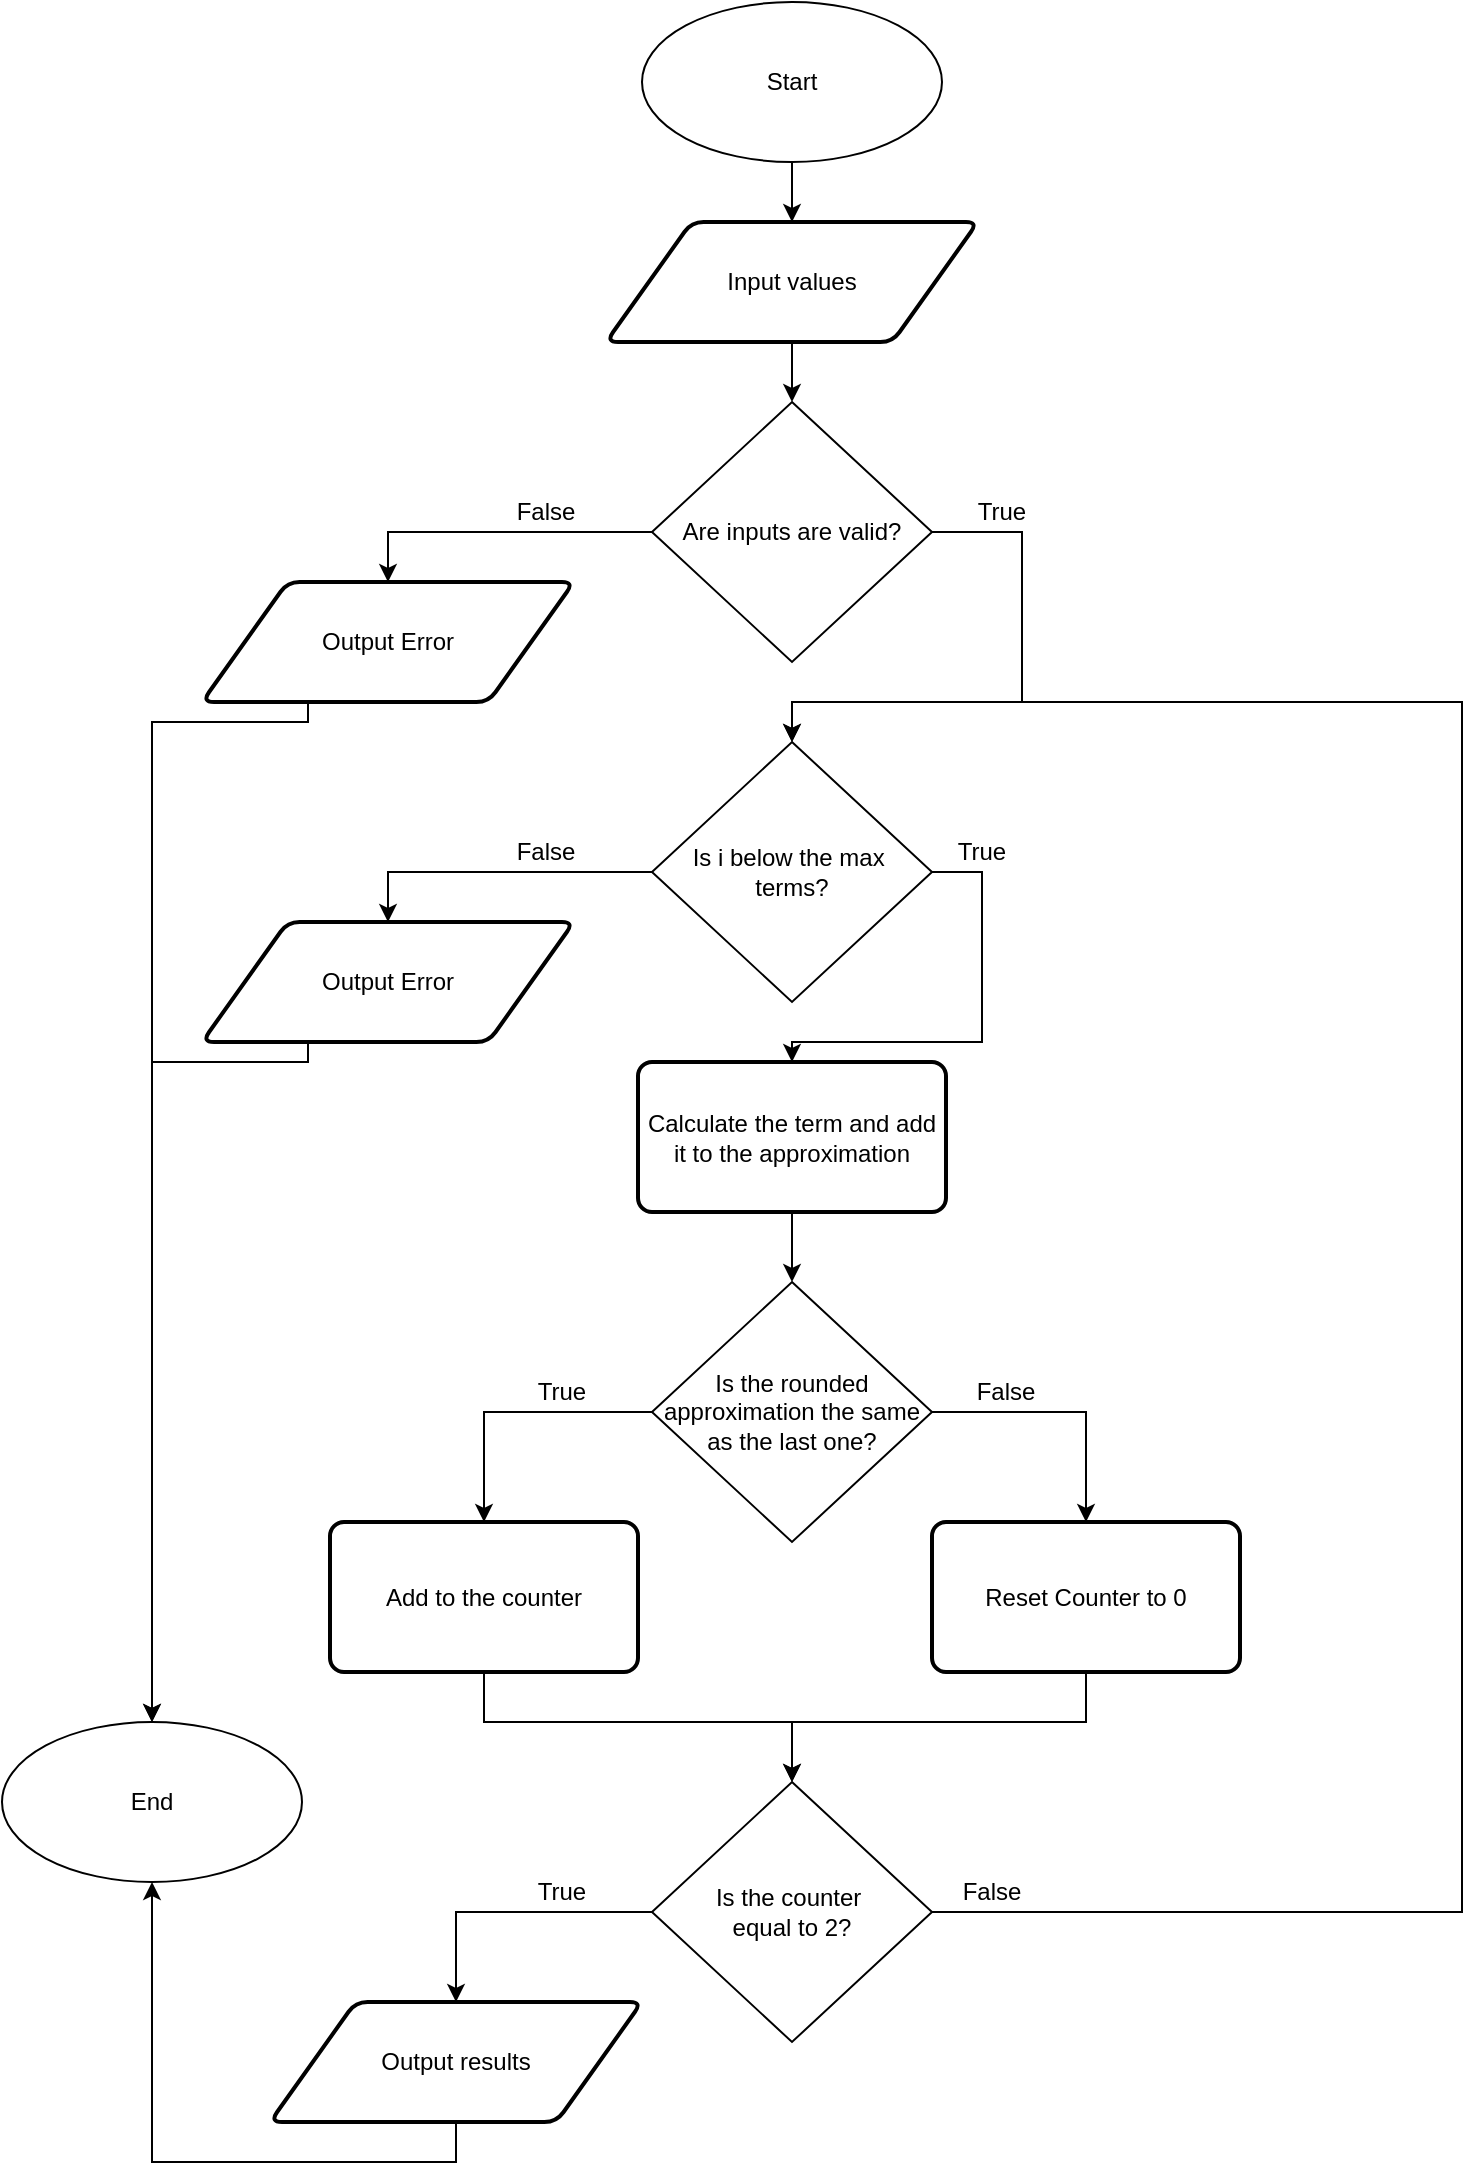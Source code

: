 <mxfile version="24.7.16">
  <diagram name="Page-1" id="HqyG2Rp6ewOx6TmKIsoa">
    <mxGraphModel dx="1461" dy="725" grid="1" gridSize="10" guides="1" tooltips="1" connect="1" arrows="1" fold="1" page="1" pageScale="1" pageWidth="850" pageHeight="1100" math="0" shadow="0">
      <root>
        <mxCell id="0" />
        <mxCell id="1" parent="0" />
        <mxCell id="PeFwZu0CSgbWMU5yNEb_-4" value="" style="edgeStyle=orthogonalEdgeStyle;rounded=0;orthogonalLoop=1;jettySize=auto;html=1;" edge="1" parent="1" source="PeFwZu0CSgbWMU5yNEb_-1" target="PeFwZu0CSgbWMU5yNEb_-2">
          <mxGeometry relative="1" as="geometry" />
        </mxCell>
        <mxCell id="PeFwZu0CSgbWMU5yNEb_-1" value="Start" style="ellipse;whiteSpace=wrap;html=1;" vertex="1" parent="1">
          <mxGeometry x="350" y="10" width="150" height="80" as="geometry" />
        </mxCell>
        <mxCell id="PeFwZu0CSgbWMU5yNEb_-5" value="" style="edgeStyle=orthogonalEdgeStyle;rounded=0;orthogonalLoop=1;jettySize=auto;html=1;" edge="1" parent="1" source="PeFwZu0CSgbWMU5yNEb_-2" target="PeFwZu0CSgbWMU5yNEb_-3">
          <mxGeometry relative="1" as="geometry" />
        </mxCell>
        <mxCell id="PeFwZu0CSgbWMU5yNEb_-2" value="Input values" style="shape=parallelogram;html=1;strokeWidth=2;perimeter=parallelogramPerimeter;whiteSpace=wrap;rounded=1;arcSize=12;size=0.23;" vertex="1" parent="1">
          <mxGeometry x="332" y="120" width="186" height="60" as="geometry" />
        </mxCell>
        <mxCell id="PeFwZu0CSgbWMU5yNEb_-7" style="edgeStyle=orthogonalEdgeStyle;rounded=0;orthogonalLoop=1;jettySize=auto;html=1;entryX=0.5;entryY=0;entryDx=0;entryDy=0;" edge="1" parent="1" source="PeFwZu0CSgbWMU5yNEb_-3" target="PeFwZu0CSgbWMU5yNEb_-6">
          <mxGeometry relative="1" as="geometry" />
        </mxCell>
        <mxCell id="PeFwZu0CSgbWMU5yNEb_-9" value="" style="edgeStyle=orthogonalEdgeStyle;rounded=0;orthogonalLoop=1;jettySize=auto;html=1;" edge="1" parent="1" source="PeFwZu0CSgbWMU5yNEb_-3" target="PeFwZu0CSgbWMU5yNEb_-8">
          <mxGeometry relative="1" as="geometry">
            <Array as="points">
              <mxPoint x="540" y="275" />
              <mxPoint x="540" y="360" />
              <mxPoint x="425" y="360" />
            </Array>
          </mxGeometry>
        </mxCell>
        <mxCell id="PeFwZu0CSgbWMU5yNEb_-3" value="Are inputs are valid?" style="rhombus;whiteSpace=wrap;html=1;" vertex="1" parent="1">
          <mxGeometry x="355" y="210" width="140" height="130" as="geometry" />
        </mxCell>
        <mxCell id="PeFwZu0CSgbWMU5yNEb_-33" style="edgeStyle=orthogonalEdgeStyle;rounded=0;orthogonalLoop=1;jettySize=auto;html=1;entryX=0.5;entryY=0;entryDx=0;entryDy=0;" edge="1" parent="1" source="PeFwZu0CSgbWMU5yNEb_-6" target="PeFwZu0CSgbWMU5yNEb_-30">
          <mxGeometry relative="1" as="geometry">
            <Array as="points">
              <mxPoint x="183" y="370" />
              <mxPoint x="105" y="370" />
            </Array>
          </mxGeometry>
        </mxCell>
        <mxCell id="PeFwZu0CSgbWMU5yNEb_-6" value="Output Error" style="shape=parallelogram;html=1;strokeWidth=2;perimeter=parallelogramPerimeter;whiteSpace=wrap;rounded=1;arcSize=12;size=0.23;" vertex="1" parent="1">
          <mxGeometry x="130" y="300" width="186" height="60" as="geometry" />
        </mxCell>
        <mxCell id="PeFwZu0CSgbWMU5yNEb_-11" value="" style="edgeStyle=orthogonalEdgeStyle;rounded=0;orthogonalLoop=1;jettySize=auto;html=1;" edge="1" parent="1" source="PeFwZu0CSgbWMU5yNEb_-8" target="PeFwZu0CSgbWMU5yNEb_-10">
          <mxGeometry relative="1" as="geometry">
            <Array as="points">
              <mxPoint x="520" y="445" />
              <mxPoint x="520" y="530" />
              <mxPoint x="425" y="530" />
            </Array>
          </mxGeometry>
        </mxCell>
        <mxCell id="PeFwZu0CSgbWMU5yNEb_-29" style="edgeStyle=orthogonalEdgeStyle;rounded=0;orthogonalLoop=1;jettySize=auto;html=1;entryX=0.5;entryY=0;entryDx=0;entryDy=0;" edge="1" parent="1" source="PeFwZu0CSgbWMU5yNEb_-8" target="PeFwZu0CSgbWMU5yNEb_-28">
          <mxGeometry relative="1" as="geometry" />
        </mxCell>
        <mxCell id="PeFwZu0CSgbWMU5yNEb_-8" value="Is i below the max&amp;nbsp;&lt;div&gt;terms?&lt;/div&gt;" style="rhombus;whiteSpace=wrap;html=1;" vertex="1" parent="1">
          <mxGeometry x="355" y="380" width="140" height="130" as="geometry" />
        </mxCell>
        <mxCell id="PeFwZu0CSgbWMU5yNEb_-13" value="" style="edgeStyle=orthogonalEdgeStyle;rounded=0;orthogonalLoop=1;jettySize=auto;html=1;" edge="1" parent="1" source="PeFwZu0CSgbWMU5yNEb_-10" target="PeFwZu0CSgbWMU5yNEb_-12">
          <mxGeometry relative="1" as="geometry" />
        </mxCell>
        <mxCell id="PeFwZu0CSgbWMU5yNEb_-10" value="Calculate the term and add it to the approximation" style="rounded=1;whiteSpace=wrap;html=1;absoluteArcSize=1;arcSize=14;strokeWidth=2;" vertex="1" parent="1">
          <mxGeometry x="348" y="540" width="154" height="75" as="geometry" />
        </mxCell>
        <mxCell id="PeFwZu0CSgbWMU5yNEb_-16" style="edgeStyle=orthogonalEdgeStyle;rounded=0;orthogonalLoop=1;jettySize=auto;html=1;entryX=0.5;entryY=0;entryDx=0;entryDy=0;" edge="1" parent="1" source="PeFwZu0CSgbWMU5yNEb_-12" target="PeFwZu0CSgbWMU5yNEb_-14">
          <mxGeometry relative="1" as="geometry" />
        </mxCell>
        <mxCell id="PeFwZu0CSgbWMU5yNEb_-18" style="edgeStyle=orthogonalEdgeStyle;rounded=0;orthogonalLoop=1;jettySize=auto;html=1;entryX=0.5;entryY=0;entryDx=0;entryDy=0;" edge="1" parent="1" source="PeFwZu0CSgbWMU5yNEb_-12" target="PeFwZu0CSgbWMU5yNEb_-15">
          <mxGeometry relative="1" as="geometry">
            <Array as="points">
              <mxPoint x="572" y="715" />
            </Array>
          </mxGeometry>
        </mxCell>
        <mxCell id="PeFwZu0CSgbWMU5yNEb_-12" value="Is the rounded approximation the same as the last one?" style="rhombus;whiteSpace=wrap;html=1;" vertex="1" parent="1">
          <mxGeometry x="355" y="650" width="140" height="130" as="geometry" />
        </mxCell>
        <mxCell id="PeFwZu0CSgbWMU5yNEb_-20" style="edgeStyle=orthogonalEdgeStyle;rounded=0;orthogonalLoop=1;jettySize=auto;html=1;entryX=0.5;entryY=0;entryDx=0;entryDy=0;" edge="1" parent="1" source="PeFwZu0CSgbWMU5yNEb_-14" target="PeFwZu0CSgbWMU5yNEb_-19">
          <mxGeometry relative="1" as="geometry">
            <Array as="points">
              <mxPoint x="271" y="870" />
              <mxPoint x="425" y="870" />
            </Array>
          </mxGeometry>
        </mxCell>
        <mxCell id="PeFwZu0CSgbWMU5yNEb_-14" value="Add to the counter" style="rounded=1;whiteSpace=wrap;html=1;absoluteArcSize=1;arcSize=14;strokeWidth=2;" vertex="1" parent="1">
          <mxGeometry x="194" y="770" width="154" height="75" as="geometry" />
        </mxCell>
        <mxCell id="PeFwZu0CSgbWMU5yNEb_-21" style="edgeStyle=orthogonalEdgeStyle;rounded=0;orthogonalLoop=1;jettySize=auto;html=1;entryX=0.5;entryY=0;entryDx=0;entryDy=0;" edge="1" parent="1" source="PeFwZu0CSgbWMU5yNEb_-15" target="PeFwZu0CSgbWMU5yNEb_-19">
          <mxGeometry relative="1" as="geometry">
            <Array as="points">
              <mxPoint x="572" y="870" />
              <mxPoint x="425" y="870" />
            </Array>
          </mxGeometry>
        </mxCell>
        <mxCell id="PeFwZu0CSgbWMU5yNEb_-15" value="Reset Counter to 0" style="rounded=1;whiteSpace=wrap;html=1;absoluteArcSize=1;arcSize=14;strokeWidth=2;" vertex="1" parent="1">
          <mxGeometry x="495" y="770" width="154" height="75" as="geometry" />
        </mxCell>
        <mxCell id="PeFwZu0CSgbWMU5yNEb_-25" style="edgeStyle=orthogonalEdgeStyle;rounded=0;orthogonalLoop=1;jettySize=auto;html=1;entryX=0.5;entryY=0;entryDx=0;entryDy=0;" edge="1" parent="1" source="PeFwZu0CSgbWMU5yNEb_-19" target="PeFwZu0CSgbWMU5yNEb_-22">
          <mxGeometry relative="1" as="geometry" />
        </mxCell>
        <mxCell id="PeFwZu0CSgbWMU5yNEb_-26" style="edgeStyle=orthogonalEdgeStyle;rounded=0;orthogonalLoop=1;jettySize=auto;html=1;entryX=0.5;entryY=0;entryDx=0;entryDy=0;" edge="1" parent="1" source="PeFwZu0CSgbWMU5yNEb_-19" target="PeFwZu0CSgbWMU5yNEb_-8">
          <mxGeometry relative="1" as="geometry">
            <mxPoint x="710" y="650" as="targetPoint" />
            <Array as="points">
              <mxPoint x="760" y="965" />
              <mxPoint x="760" y="360" />
              <mxPoint x="425" y="360" />
            </Array>
          </mxGeometry>
        </mxCell>
        <mxCell id="PeFwZu0CSgbWMU5yNEb_-19" value="Is the counter&amp;nbsp;&lt;div&gt;equal to 2?&lt;/div&gt;" style="rhombus;whiteSpace=wrap;html=1;" vertex="1" parent="1">
          <mxGeometry x="355" y="900" width="140" height="130" as="geometry" />
        </mxCell>
        <mxCell id="PeFwZu0CSgbWMU5yNEb_-31" style="edgeStyle=orthogonalEdgeStyle;rounded=0;orthogonalLoop=1;jettySize=auto;html=1;entryX=0.5;entryY=1;entryDx=0;entryDy=0;" edge="1" parent="1" source="PeFwZu0CSgbWMU5yNEb_-22" target="PeFwZu0CSgbWMU5yNEb_-30">
          <mxGeometry relative="1" as="geometry">
            <Array as="points">
              <mxPoint x="257" y="1090" />
              <mxPoint x="105" y="1090" />
            </Array>
          </mxGeometry>
        </mxCell>
        <mxCell id="PeFwZu0CSgbWMU5yNEb_-22" value="Output results" style="shape=parallelogram;html=1;strokeWidth=2;perimeter=parallelogramPerimeter;whiteSpace=wrap;rounded=1;arcSize=12;size=0.23;" vertex="1" parent="1">
          <mxGeometry x="164" y="1010" width="186" height="60" as="geometry" />
        </mxCell>
        <mxCell id="PeFwZu0CSgbWMU5yNEb_-32" style="edgeStyle=orthogonalEdgeStyle;rounded=0;orthogonalLoop=1;jettySize=auto;html=1;entryX=0.5;entryY=0;entryDx=0;entryDy=0;" edge="1" parent="1" source="PeFwZu0CSgbWMU5yNEb_-28" target="PeFwZu0CSgbWMU5yNEb_-30">
          <mxGeometry relative="1" as="geometry">
            <Array as="points">
              <mxPoint x="183" y="540" />
              <mxPoint x="105" y="540" />
            </Array>
          </mxGeometry>
        </mxCell>
        <mxCell id="PeFwZu0CSgbWMU5yNEb_-28" value="Output Error" style="shape=parallelogram;html=1;strokeWidth=2;perimeter=parallelogramPerimeter;whiteSpace=wrap;rounded=1;arcSize=12;size=0.23;" vertex="1" parent="1">
          <mxGeometry x="130" y="470" width="186" height="60" as="geometry" />
        </mxCell>
        <mxCell id="PeFwZu0CSgbWMU5yNEb_-30" value="End" style="ellipse;whiteSpace=wrap;html=1;" vertex="1" parent="1">
          <mxGeometry x="30" y="870" width="150" height="80" as="geometry" />
        </mxCell>
        <mxCell id="PeFwZu0CSgbWMU5yNEb_-34" value="False" style="text;html=1;align=center;verticalAlign=middle;whiteSpace=wrap;rounded=0;" vertex="1" parent="1">
          <mxGeometry x="272" y="250" width="60" height="30" as="geometry" />
        </mxCell>
        <mxCell id="PeFwZu0CSgbWMU5yNEb_-36" value="True" style="text;html=1;align=center;verticalAlign=middle;whiteSpace=wrap;rounded=0;" vertex="1" parent="1">
          <mxGeometry x="500" y="250" width="60" height="30" as="geometry" />
        </mxCell>
        <mxCell id="PeFwZu0CSgbWMU5yNEb_-37" value="False" style="text;html=1;align=center;verticalAlign=middle;whiteSpace=wrap;rounded=0;" vertex="1" parent="1">
          <mxGeometry x="272" y="420" width="60" height="30" as="geometry" />
        </mxCell>
        <mxCell id="PeFwZu0CSgbWMU5yNEb_-38" value="True" style="text;html=1;align=center;verticalAlign=middle;whiteSpace=wrap;rounded=0;" vertex="1" parent="1">
          <mxGeometry x="490" y="420" width="60" height="30" as="geometry" />
        </mxCell>
        <mxCell id="PeFwZu0CSgbWMU5yNEb_-39" value="False" style="text;html=1;align=center;verticalAlign=middle;whiteSpace=wrap;rounded=0;" vertex="1" parent="1">
          <mxGeometry x="502" y="690" width="60" height="30" as="geometry" />
        </mxCell>
        <mxCell id="PeFwZu0CSgbWMU5yNEb_-40" value="True" style="text;html=1;align=center;verticalAlign=middle;whiteSpace=wrap;rounded=0;" vertex="1" parent="1">
          <mxGeometry x="280" y="690" width="60" height="30" as="geometry" />
        </mxCell>
        <mxCell id="PeFwZu0CSgbWMU5yNEb_-41" value="False" style="text;html=1;align=center;verticalAlign=middle;whiteSpace=wrap;rounded=0;" vertex="1" parent="1">
          <mxGeometry x="495" y="940" width="60" height="30" as="geometry" />
        </mxCell>
        <mxCell id="PeFwZu0CSgbWMU5yNEb_-42" value="True" style="text;html=1;align=center;verticalAlign=middle;whiteSpace=wrap;rounded=0;" vertex="1" parent="1">
          <mxGeometry x="280" y="940" width="60" height="30" as="geometry" />
        </mxCell>
      </root>
    </mxGraphModel>
  </diagram>
</mxfile>
